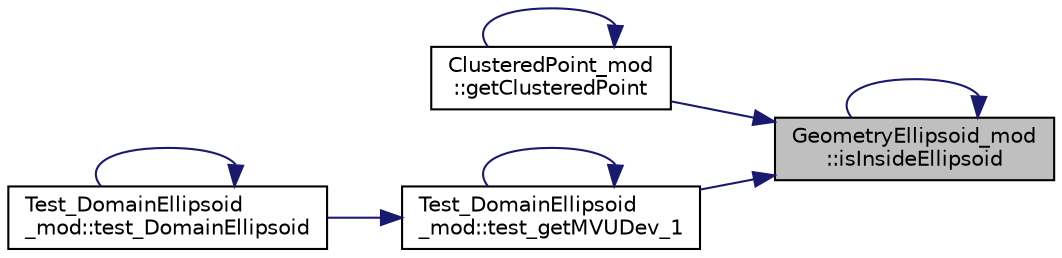 digraph "GeometryEllipsoid_mod::isInsideEllipsoid"
{
 // LATEX_PDF_SIZE
  edge [fontname="Helvetica",fontsize="10",labelfontname="Helvetica",labelfontsize="10"];
  node [fontname="Helvetica",fontsize="10",shape=record];
  rankdir="RL";
  Node1 [label="GeometryEllipsoid_mod\l::isInsideEllipsoid",height=0.2,width=0.4,color="black", fillcolor="grey75", style="filled", fontcolor="black",tooltip="Return .true. if the input NormedPoint (normalized with respect to the center of the target ellipsoid..."];
  Node1 -> Node2 [dir="back",color="midnightblue",fontsize="10",style="solid"];
  Node2 [label="ClusteredPoint_mod\l::getClusteredPoint",height=0.2,width=0.4,color="black", fillcolor="white", style="filled",URL="$namespaceClusteredPoint__mod.html#a70a3d3ce1aa61572e6e1c4a4a0f47024",tooltip=" "];
  Node2 -> Node2 [dir="back",color="midnightblue",fontsize="10",style="solid"];
  Node1 -> Node1 [dir="back",color="midnightblue",fontsize="10",style="solid"];
  Node1 -> Node3 [dir="back",color="midnightblue",fontsize="10",style="solid"];
  Node3 [label="Test_DomainEllipsoid\l_mod::test_getMVUDev_1",height=0.2,width=0.4,color="black", fillcolor="white", style="filled",URL="$namespaceTest__DomainEllipsoid__mod.html#a070c387909a0550fe03a4d1f11cbe918",tooltip=" "];
  Node3 -> Node4 [dir="back",color="midnightblue",fontsize="10",style="solid"];
  Node4 [label="Test_DomainEllipsoid\l_mod::test_DomainEllipsoid",height=0.2,width=0.4,color="black", fillcolor="white", style="filled",URL="$namespaceTest__DomainEllipsoid__mod.html#a874d685879c33503d1b8d76a98a20c87",tooltip=" "];
  Node4 -> Node4 [dir="back",color="midnightblue",fontsize="10",style="solid"];
  Node3 -> Node3 [dir="back",color="midnightblue",fontsize="10",style="solid"];
}
